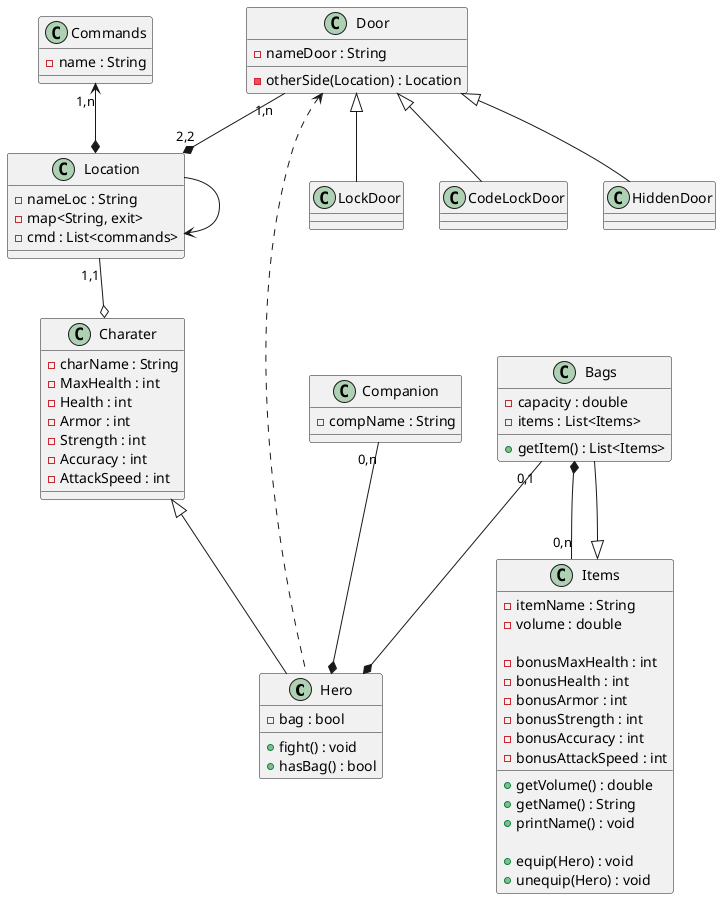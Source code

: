 @startuml

class Hero extends Charater {
    - bag : bool

    + fight() : void
    + hasBag() : bool
}

class Location {
    - nameLoc : String
    - map<String, exit>
    - cmd : List<commands>
}

class Door {
    - nameDoor : String

    - otherSide(Location) : Location
}

class LockDoor extends Door {

}

class CodeLockDoor extends Door {

}

class HiddenDoor extends Door {

}

class Charater {
 - charName : String
 - MaxHealth : int
 - Health : int
 - Armor : int
 - Strength : int
 - Accuracy : int
 - AttackSpeed : int
}

class Companion {
 - compName : String
}

class Commands {
    - name : String
}

class Items {
    - itemName : String
    - volume : double

    - bonusMaxHealth : int
    - bonusHealth : int
    - bonusArmor : int
    - bonusStrength : int
    - bonusAccuracy : int
    - bonusAttackSpeed : int

    + getVolume() : double
    + getName() : String
    + printName() : void

    + equip(Hero) : void
    + unequip(Hero) : void
}

class Bags extends Items{
    - capacity : double
    - items : List<Items>

    + getItem() : List<Items>
}

Location -> Location
Commands "1,n" <--* Location
Door "1,n" --* "2,2" Location
Location "1,1" --o Charater


Bags "0,1" --* Hero
Bags *-- "0,n" Items

Companion "0,n" --* Hero
Door <.. Hero


@enduml